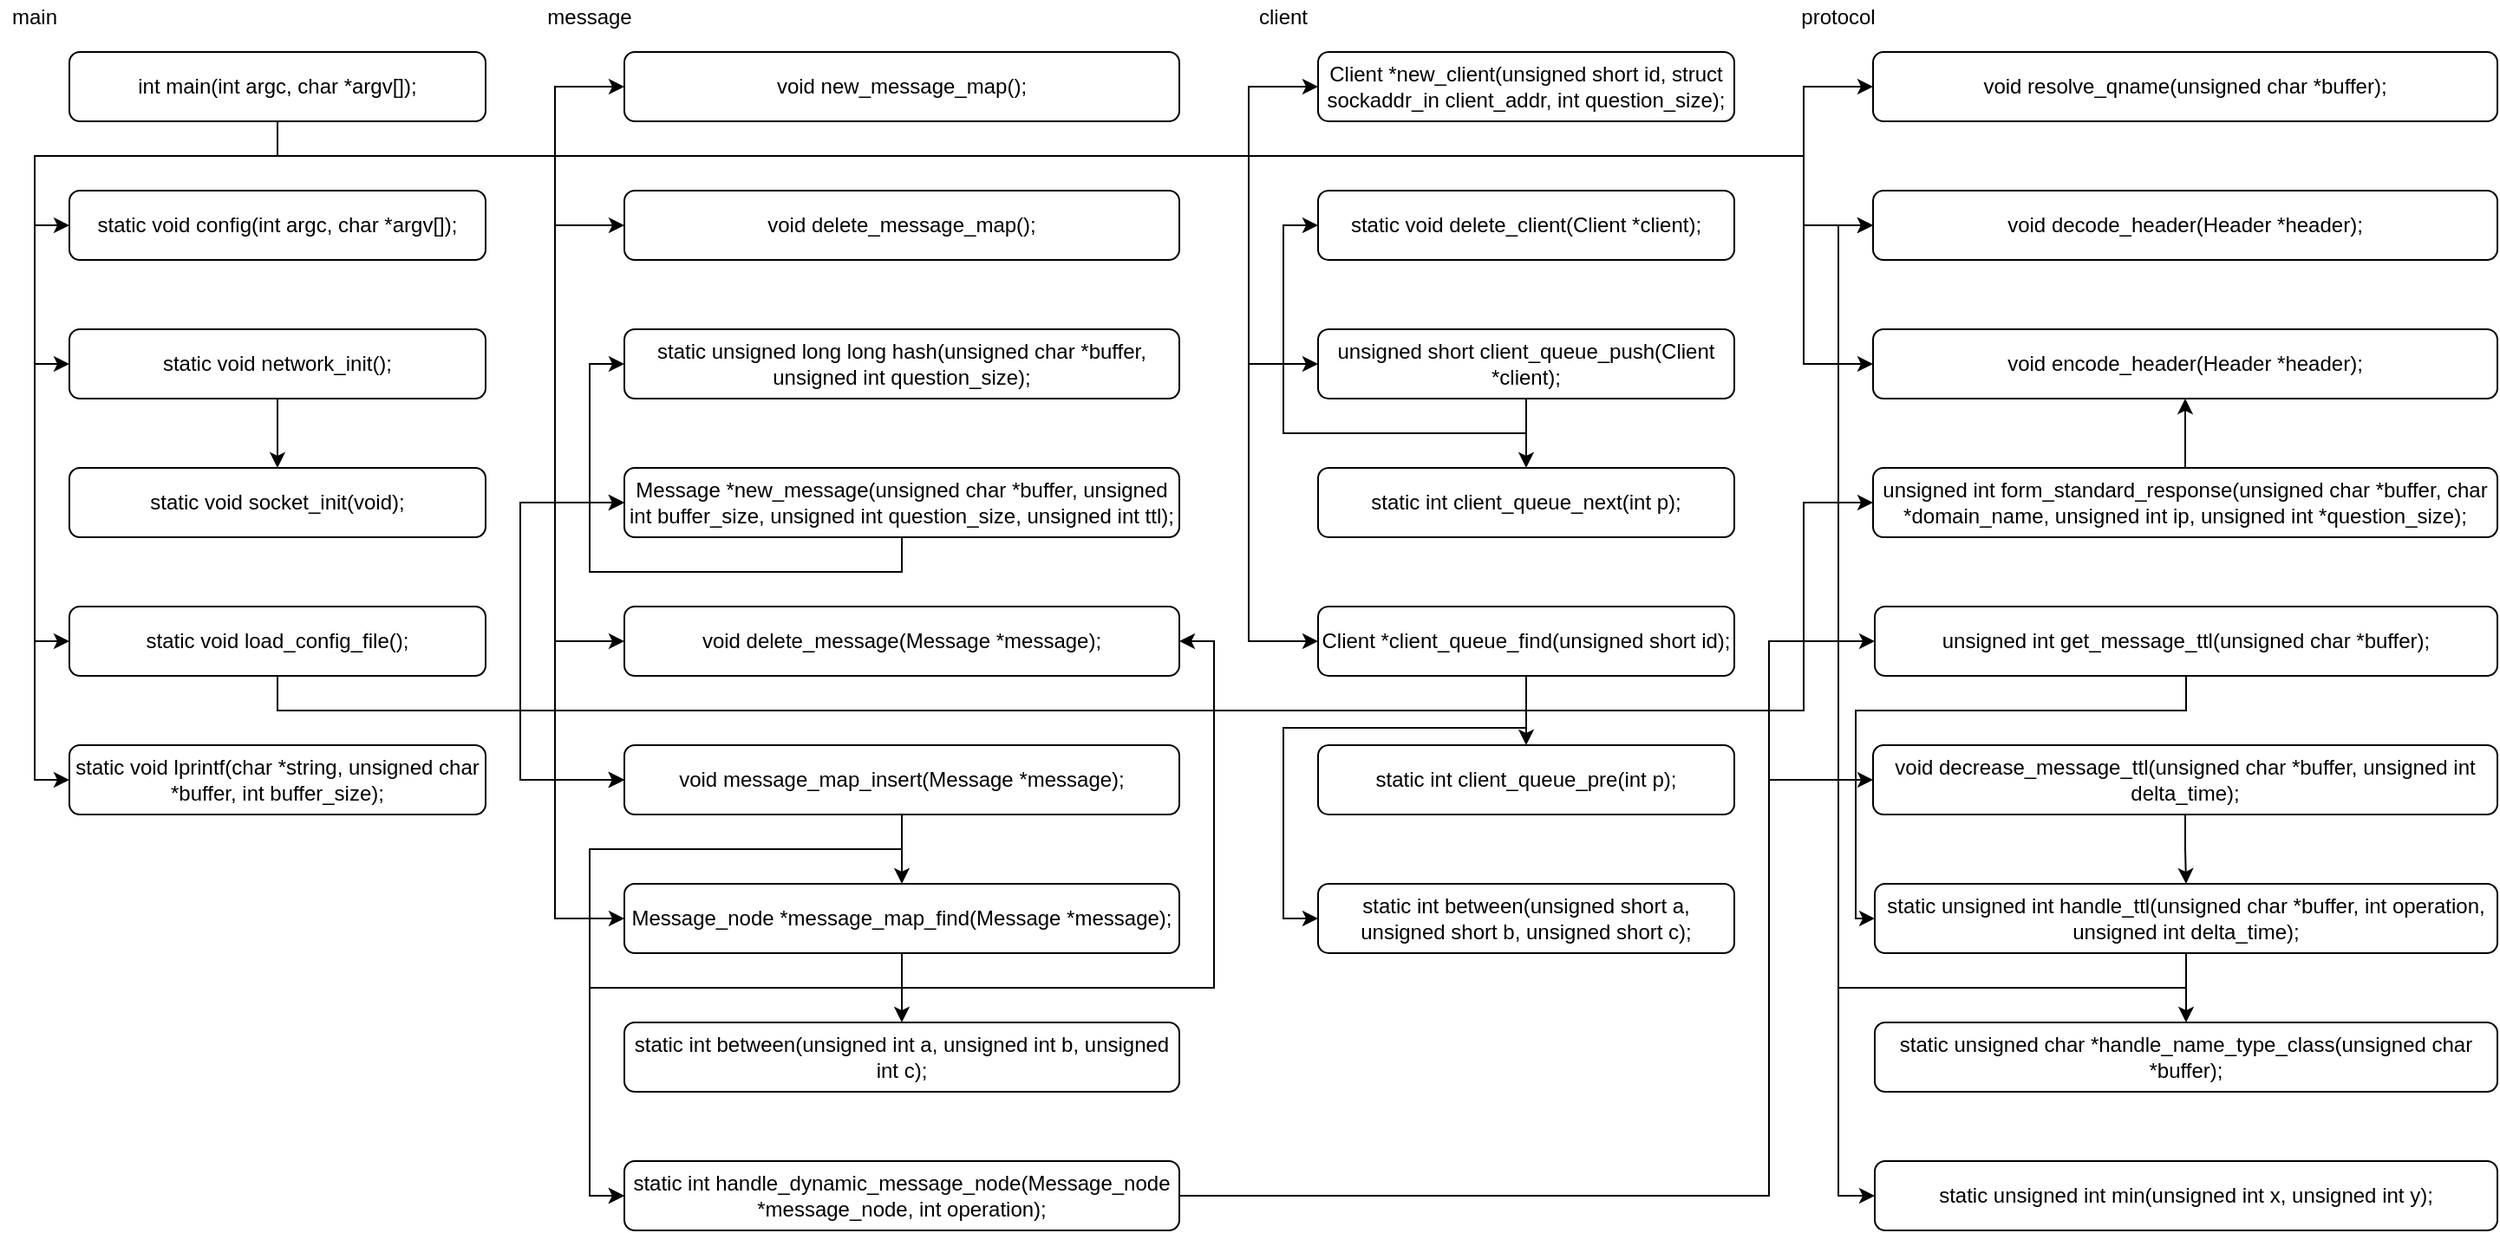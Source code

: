 <mxfile version="14.7.6" type="github">
  <diagram id="EaIBDqKpb6dCAILizn-0" name="Page-1">
    <mxGraphModel dx="1753" dy="644" grid="1" gridSize="10" guides="1" tooltips="1" connect="1" arrows="1" fold="1" page="1" pageScale="1" pageWidth="827" pageHeight="1169" math="0" shadow="0">
      <root>
        <mxCell id="0" />
        <mxCell id="1" parent="0" />
        <mxCell id="fD36WgobYQx98sRys7g2-1" value="static void socket_init(void);" style="rounded=1;whiteSpace=wrap;html=1;" parent="1" vertex="1">
          <mxGeometry x="80" y="320" width="240" height="40" as="geometry" />
        </mxCell>
        <mxCell id="fD36WgobYQx98sRys7g2-2" value="static void config(int argc, char *argv[]);" style="rounded=1;whiteSpace=wrap;html=1;" parent="1" vertex="1">
          <mxGeometry x="80" y="160" width="240" height="40" as="geometry" />
        </mxCell>
        <mxCell id="fD36WgobYQx98sRys7g2-65" style="edgeStyle=orthogonalEdgeStyle;rounded=0;orthogonalLoop=1;jettySize=auto;html=1;exitX=0.5;exitY=1;exitDx=0;exitDy=0;entryX=0.5;entryY=0;entryDx=0;entryDy=0;" parent="1" source="fD36WgobYQx98sRys7g2-4" target="fD36WgobYQx98sRys7g2-1" edge="1">
          <mxGeometry relative="1" as="geometry">
            <Array as="points">
              <mxPoint x="200" y="310" />
              <mxPoint x="200" y="310" />
            </Array>
          </mxGeometry>
        </mxCell>
        <mxCell id="fD36WgobYQx98sRys7g2-4" value="static void network_init();" style="rounded=1;whiteSpace=wrap;html=1;" parent="1" vertex="1">
          <mxGeometry x="80" y="240" width="240" height="40" as="geometry" />
        </mxCell>
        <mxCell id="fD36WgobYQx98sRys7g2-67" style="edgeStyle=orthogonalEdgeStyle;rounded=0;orthogonalLoop=1;jettySize=auto;html=1;exitX=0.5;exitY=1;exitDx=0;exitDy=0;entryX=0;entryY=0.5;entryDx=0;entryDy=0;" parent="1" source="fD36WgobYQx98sRys7g2-5" target="fD36WgobYQx98sRys7g2-46" edge="1">
          <mxGeometry relative="1" as="geometry">
            <Array as="points">
              <mxPoint x="200" y="460" />
              <mxPoint x="360" y="460" />
              <mxPoint x="360" y="500" />
            </Array>
          </mxGeometry>
        </mxCell>
        <mxCell id="Adc3EReUHp1mPsHxgi0L-2" style="edgeStyle=orthogonalEdgeStyle;rounded=0;orthogonalLoop=1;jettySize=auto;html=1;exitX=0.5;exitY=1;exitDx=0;exitDy=0;entryX=0;entryY=0.5;entryDx=0;entryDy=0;" edge="1" parent="1" source="fD36WgobYQx98sRys7g2-5" target="fD36WgobYQx98sRys7g2-34">
          <mxGeometry relative="1" as="geometry">
            <Array as="points">
              <mxPoint x="200" y="460" />
              <mxPoint x="1080" y="460" />
              <mxPoint x="1080" y="340" />
            </Array>
          </mxGeometry>
        </mxCell>
        <mxCell id="Adc3EReUHp1mPsHxgi0L-4" style="edgeStyle=orthogonalEdgeStyle;rounded=0;orthogonalLoop=1;jettySize=auto;html=1;exitX=0.5;exitY=1;exitDx=0;exitDy=0;entryX=0;entryY=0.5;entryDx=0;entryDy=0;" edge="1" parent="1" source="fD36WgobYQx98sRys7g2-5" target="fD36WgobYQx98sRys7g2-41">
          <mxGeometry relative="1" as="geometry">
            <Array as="points">
              <mxPoint x="200" y="460" />
              <mxPoint x="340" y="460" />
              <mxPoint x="340" y="340" />
            </Array>
          </mxGeometry>
        </mxCell>
        <mxCell id="Adc3EReUHp1mPsHxgi0L-5" style="edgeStyle=orthogonalEdgeStyle;rounded=0;orthogonalLoop=1;jettySize=auto;html=1;exitX=0.5;exitY=1;exitDx=0;exitDy=0;entryX=0;entryY=0.5;entryDx=0;entryDy=0;" edge="1" parent="1" source="fD36WgobYQx98sRys7g2-5" target="fD36WgobYQx98sRys7g2-46">
          <mxGeometry relative="1" as="geometry">
            <Array as="points">
              <mxPoint x="200" y="460" />
              <mxPoint x="340" y="460" />
              <mxPoint x="340" y="500" />
            </Array>
          </mxGeometry>
        </mxCell>
        <mxCell id="fD36WgobYQx98sRys7g2-5" value="static void load_config_file();" style="rounded=1;whiteSpace=wrap;html=1;" parent="1" vertex="1">
          <mxGeometry x="80" y="400" width="240" height="40" as="geometry" />
        </mxCell>
        <mxCell id="fD36WgobYQx98sRys7g2-19" style="edgeStyle=orthogonalEdgeStyle;rounded=0;orthogonalLoop=1;jettySize=auto;html=1;exitX=0.5;exitY=1;exitDx=0;exitDy=0;entryX=0;entryY=0.5;entryDx=0;entryDy=0;" parent="1" source="fD36WgobYQx98sRys7g2-6" target="fD36WgobYQx98sRys7g2-2" edge="1">
          <mxGeometry relative="1" as="geometry" />
        </mxCell>
        <mxCell id="fD36WgobYQx98sRys7g2-20" style="edgeStyle=orthogonalEdgeStyle;rounded=0;orthogonalLoop=1;jettySize=auto;html=1;exitX=0.5;exitY=1;exitDx=0;exitDy=0;entryX=0;entryY=0.5;entryDx=0;entryDy=0;" parent="1" source="fD36WgobYQx98sRys7g2-6" target="fD36WgobYQx98sRys7g2-4" edge="1">
          <mxGeometry relative="1" as="geometry">
            <Array as="points">
              <mxPoint x="200" y="140" />
              <mxPoint x="60" y="140" />
              <mxPoint x="60" y="260" />
            </Array>
          </mxGeometry>
        </mxCell>
        <mxCell id="fD36WgobYQx98sRys7g2-23" style="edgeStyle=orthogonalEdgeStyle;rounded=0;orthogonalLoop=1;jettySize=auto;html=1;exitX=0.5;exitY=1;exitDx=0;exitDy=0;entryX=0;entryY=0.5;entryDx=0;entryDy=0;" parent="1" source="fD36WgobYQx98sRys7g2-6" target="fD36WgobYQx98sRys7g2-5" edge="1">
          <mxGeometry relative="1" as="geometry">
            <Array as="points">
              <mxPoint x="200" y="140" />
              <mxPoint x="60" y="140" />
              <mxPoint x="60" y="420" />
            </Array>
          </mxGeometry>
        </mxCell>
        <mxCell id="fD36WgobYQx98sRys7g2-25" style="edgeStyle=orthogonalEdgeStyle;rounded=0;orthogonalLoop=1;jettySize=auto;html=1;exitX=0.5;exitY=1;exitDx=0;exitDy=0;entryX=0;entryY=0.5;entryDx=0;entryDy=0;" parent="1" source="fD36WgobYQx98sRys7g2-6" target="fD36WgobYQx98sRys7g2-24" edge="1">
          <mxGeometry relative="1" as="geometry">
            <Array as="points">
              <mxPoint x="200" y="140" />
              <mxPoint x="1080" y="140" />
              <mxPoint x="1080" y="180" />
            </Array>
          </mxGeometry>
        </mxCell>
        <mxCell id="fD36WgobYQx98sRys7g2-27" style="edgeStyle=orthogonalEdgeStyle;rounded=0;orthogonalLoop=1;jettySize=auto;html=1;exitX=0.5;exitY=1;exitDx=0;exitDy=0;entryX=0;entryY=0.5;entryDx=0;entryDy=0;" parent="1" source="fD36WgobYQx98sRys7g2-6" target="fD36WgobYQx98sRys7g2-26" edge="1">
          <mxGeometry relative="1" as="geometry">
            <Array as="points">
              <mxPoint x="200" y="140" />
              <mxPoint x="1080" y="140" />
              <mxPoint x="1080" y="260" />
            </Array>
          </mxGeometry>
        </mxCell>
        <mxCell id="fD36WgobYQx98sRys7g2-55" style="edgeStyle=orthogonalEdgeStyle;rounded=0;orthogonalLoop=1;jettySize=auto;html=1;exitX=0.5;exitY=1;exitDx=0;exitDy=0;entryX=0;entryY=0.5;entryDx=0;entryDy=0;" parent="1" source="fD36WgobYQx98sRys7g2-6" target="fD36WgobYQx98sRys7g2-41" edge="1">
          <mxGeometry relative="1" as="geometry">
            <Array as="points">
              <mxPoint x="200" y="140" />
              <mxPoint x="360" y="140" />
              <mxPoint x="360" y="340" />
            </Array>
          </mxGeometry>
        </mxCell>
        <mxCell id="fD36WgobYQx98sRys7g2-56" style="edgeStyle=orthogonalEdgeStyle;rounded=0;orthogonalLoop=1;jettySize=auto;html=1;exitX=0.5;exitY=1;exitDx=0;exitDy=0;entryX=0;entryY=0.5;entryDx=0;entryDy=0;" parent="1" source="fD36WgobYQx98sRys7g2-6" target="fD36WgobYQx98sRys7g2-45" edge="1">
          <mxGeometry relative="1" as="geometry">
            <Array as="points">
              <mxPoint x="200" y="140" />
              <mxPoint x="360" y="140" />
              <mxPoint x="360" y="580" />
            </Array>
          </mxGeometry>
        </mxCell>
        <mxCell id="fD36WgobYQx98sRys7g2-57" style="edgeStyle=orthogonalEdgeStyle;rounded=0;orthogonalLoop=1;jettySize=auto;html=1;exitX=0.5;exitY=1;exitDx=0;exitDy=0;entryX=0;entryY=0.5;entryDx=0;entryDy=0;" parent="1" source="fD36WgobYQx98sRys7g2-6" target="fD36WgobYQx98sRys7g2-28" edge="1">
          <mxGeometry relative="1" as="geometry">
            <Array as="points">
              <mxPoint x="200" y="140" />
              <mxPoint x="360" y="140" />
              <mxPoint x="360" y="420" />
            </Array>
          </mxGeometry>
        </mxCell>
        <mxCell id="fD36WgobYQx98sRys7g2-58" style="edgeStyle=orthogonalEdgeStyle;rounded=0;orthogonalLoop=1;jettySize=auto;html=1;exitX=0.5;exitY=1;exitDx=0;exitDy=0;entryX=0;entryY=0.5;entryDx=0;entryDy=0;" parent="1" source="fD36WgobYQx98sRys7g2-6" target="fD36WgobYQx98sRys7g2-21" edge="1">
          <mxGeometry relative="1" as="geometry">
            <Array as="points">
              <mxPoint x="200" y="140" />
              <mxPoint x="360" y="140" />
              <mxPoint x="360" y="100" />
            </Array>
          </mxGeometry>
        </mxCell>
        <mxCell id="fD36WgobYQx98sRys7g2-59" style="edgeStyle=orthogonalEdgeStyle;rounded=0;orthogonalLoop=1;jettySize=auto;html=1;exitX=0.5;exitY=1;exitDx=0;exitDy=0;entryX=0;entryY=0.5;entryDx=0;entryDy=0;" parent="1" source="fD36WgobYQx98sRys7g2-6" target="fD36WgobYQx98sRys7g2-47" edge="1">
          <mxGeometry relative="1" as="geometry">
            <Array as="points">
              <mxPoint x="200" y="140" />
              <mxPoint x="760" y="140" />
              <mxPoint x="760" y="100" />
            </Array>
          </mxGeometry>
        </mxCell>
        <mxCell id="fD36WgobYQx98sRys7g2-60" style="edgeStyle=orthogonalEdgeStyle;rounded=0;orthogonalLoop=1;jettySize=auto;html=1;exitX=0.5;exitY=1;exitDx=0;exitDy=0;entryX=0;entryY=0.5;entryDx=0;entryDy=0;" parent="1" source="fD36WgobYQx98sRys7g2-6" target="fD36WgobYQx98sRys7g2-51" edge="1">
          <mxGeometry relative="1" as="geometry">
            <Array as="points">
              <mxPoint x="200" y="140" />
              <mxPoint x="760" y="140" />
              <mxPoint x="760" y="260" />
            </Array>
          </mxGeometry>
        </mxCell>
        <mxCell id="fD36WgobYQx98sRys7g2-61" style="edgeStyle=orthogonalEdgeStyle;rounded=0;orthogonalLoop=1;jettySize=auto;html=1;exitX=0.5;exitY=1;exitDx=0;exitDy=0;entryX=0;entryY=0.5;entryDx=0;entryDy=0;" parent="1" source="fD36WgobYQx98sRys7g2-6" target="fD36WgobYQx98sRys7g2-53" edge="1">
          <mxGeometry relative="1" as="geometry">
            <Array as="points">
              <mxPoint x="200" y="140" />
              <mxPoint x="760" y="140" />
              <mxPoint x="760" y="420" />
            </Array>
          </mxGeometry>
        </mxCell>
        <mxCell id="fD36WgobYQx98sRys7g2-62" style="edgeStyle=orthogonalEdgeStyle;rounded=0;orthogonalLoop=1;jettySize=auto;html=1;exitX=0.5;exitY=1;exitDx=0;exitDy=0;entryX=0;entryY=0.5;entryDx=0;entryDy=0;" parent="1" source="fD36WgobYQx98sRys7g2-6" target="fD36WgobYQx98sRys7g2-46" edge="1">
          <mxGeometry relative="1" as="geometry">
            <Array as="points">
              <mxPoint x="200" y="140" />
              <mxPoint x="360" y="140" />
              <mxPoint x="360" y="500" />
            </Array>
          </mxGeometry>
        </mxCell>
        <mxCell id="fD36WgobYQx98sRys7g2-63" style="edgeStyle=orthogonalEdgeStyle;rounded=0;orthogonalLoop=1;jettySize=auto;html=1;exitX=0.5;exitY=1;exitDx=0;exitDy=0;entryX=0;entryY=0.5;entryDx=0;entryDy=0;" parent="1" source="fD36WgobYQx98sRys7g2-6" target="fD36WgobYQx98sRys7g2-42" edge="1">
          <mxGeometry relative="1" as="geometry">
            <Array as="points">
              <mxPoint x="200" y="140" />
              <mxPoint x="360" y="140" />
              <mxPoint x="360" y="180" />
            </Array>
          </mxGeometry>
        </mxCell>
        <mxCell id="fD36WgobYQx98sRys7g2-64" style="edgeStyle=orthogonalEdgeStyle;rounded=0;orthogonalLoop=1;jettySize=auto;html=1;exitX=0.5;exitY=1;exitDx=0;exitDy=0;entryX=0;entryY=0.5;entryDx=0;entryDy=0;" parent="1" source="fD36WgobYQx98sRys7g2-6" target="fD36WgobYQx98sRys7g2-3" edge="1">
          <mxGeometry relative="1" as="geometry">
            <Array as="points">
              <mxPoint x="200" y="140" />
              <mxPoint x="60" y="140" />
              <mxPoint x="60" y="500" />
            </Array>
          </mxGeometry>
        </mxCell>
        <mxCell id="Adc3EReUHp1mPsHxgi0L-1" style="edgeStyle=orthogonalEdgeStyle;rounded=0;orthogonalLoop=1;jettySize=auto;html=1;exitX=0.5;exitY=1;exitDx=0;exitDy=0;entryX=0;entryY=0.5;entryDx=0;entryDy=0;" edge="1" parent="1" source="fD36WgobYQx98sRys7g2-6" target="fD36WgobYQx98sRys7g2-33">
          <mxGeometry relative="1" as="geometry">
            <Array as="points">
              <mxPoint x="200" y="140" />
              <mxPoint x="1080" y="140" />
              <mxPoint x="1080" y="100" />
            </Array>
          </mxGeometry>
        </mxCell>
        <mxCell id="fD36WgobYQx98sRys7g2-6" value="int main(int argc, char *argv[]);" style="rounded=1;whiteSpace=wrap;html=1;" parent="1" vertex="1">
          <mxGeometry x="80" y="80" width="240" height="40" as="geometry" />
        </mxCell>
        <mxCell id="fD36WgobYQx98sRys7g2-21" value="void new_message_map();" style="rounded=1;whiteSpace=wrap;html=1;" parent="1" vertex="1">
          <mxGeometry x="400" y="80" width="320" height="40" as="geometry" />
        </mxCell>
        <mxCell id="fD36WgobYQx98sRys7g2-24" value="void decode_header(Header *header);" style="rounded=1;whiteSpace=wrap;html=1;" parent="1" vertex="1">
          <mxGeometry x="1120" y="160" width="360" height="40" as="geometry" />
        </mxCell>
        <mxCell id="fD36WgobYQx98sRys7g2-26" value="void encode_header(Header *header);" style="rounded=1;whiteSpace=wrap;html=1;" parent="1" vertex="1">
          <mxGeometry x="1120" y="240" width="360" height="40" as="geometry" />
        </mxCell>
        <mxCell id="fD36WgobYQx98sRys7g2-28" value="void delete_message(Message *message);" style="rounded=1;whiteSpace=wrap;html=1;" parent="1" vertex="1">
          <mxGeometry x="400" y="400" width="320" height="40" as="geometry" />
        </mxCell>
        <mxCell id="fD36WgobYQx98sRys7g2-29" value="main" style="text;html=1;strokeColor=none;fillColor=none;align=center;verticalAlign=middle;whiteSpace=wrap;rounded=0;" parent="1" vertex="1">
          <mxGeometry x="40" y="50" width="40" height="20" as="geometry" />
        </mxCell>
        <mxCell id="fD36WgobYQx98sRys7g2-30" value="protocol" style="text;html=1;strokeColor=none;fillColor=none;align=center;verticalAlign=middle;whiteSpace=wrap;rounded=0;" parent="1" vertex="1">
          <mxGeometry x="1080" y="50" width="40" height="20" as="geometry" />
        </mxCell>
        <mxCell id="fD36WgobYQx98sRys7g2-31" value="message" style="text;html=1;strokeColor=none;fillColor=none;align=center;verticalAlign=middle;whiteSpace=wrap;rounded=0;" parent="1" vertex="1">
          <mxGeometry x="360" y="50" width="40" height="20" as="geometry" />
        </mxCell>
        <mxCell id="fD36WgobYQx98sRys7g2-32" value="client" style="text;html=1;strokeColor=none;fillColor=none;align=center;verticalAlign=middle;whiteSpace=wrap;rounded=0;movable=0;resizable=0;rotatable=0;deletable=0;editable=0;connectable=0;" parent="1" vertex="1">
          <mxGeometry x="760" y="50" width="40" height="20" as="geometry" />
        </mxCell>
        <mxCell id="fD36WgobYQx98sRys7g2-78" style="edgeStyle=orthogonalEdgeStyle;rounded=0;orthogonalLoop=1;jettySize=auto;html=1;exitX=0.5;exitY=0;exitDx=0;exitDy=0;entryX=0.5;entryY=1;entryDx=0;entryDy=0;" parent="1" source="fD36WgobYQx98sRys7g2-34" target="fD36WgobYQx98sRys7g2-26" edge="1">
          <mxGeometry relative="1" as="geometry">
            <Array as="points" />
          </mxGeometry>
        </mxCell>
        <mxCell id="fD36WgobYQx98sRys7g2-34" value="unsigned int form_standard_response(unsigned char *buffer, char *domain_name, unsigned int ip, unsigned int *question_size);" style="rounded=1;whiteSpace=wrap;html=1;" parent="1" vertex="1">
          <mxGeometry x="1120" y="320" width="360" height="40" as="geometry" />
        </mxCell>
        <mxCell id="fD36WgobYQx98sRys7g2-35" value="static unsigned char *handle_name_type_class(unsigned char *buffer);" style="rounded=1;whiteSpace=wrap;html=1;" parent="1" vertex="1">
          <mxGeometry x="1121" y="640" width="359" height="40" as="geometry" />
        </mxCell>
        <mxCell id="fD36WgobYQx98sRys7g2-36" value="static unsigned int min(unsigned int x, unsigned int y);" style="rounded=1;whiteSpace=wrap;html=1;" parent="1" vertex="1">
          <mxGeometry x="1121" y="720" width="359" height="40" as="geometry" />
        </mxCell>
        <mxCell id="fD36WgobYQx98sRys7g2-81" style="edgeStyle=orthogonalEdgeStyle;rounded=0;orthogonalLoop=1;jettySize=auto;html=1;exitX=0.5;exitY=1;exitDx=0;exitDy=0;entryX=0;entryY=0.5;entryDx=0;entryDy=0;" parent="1" source="fD36WgobYQx98sRys7g2-37" target="fD36WgobYQx98sRys7g2-24" edge="1">
          <mxGeometry relative="1" as="geometry" />
        </mxCell>
        <mxCell id="fD36WgobYQx98sRys7g2-83" value="" style="edgeStyle=orthogonalEdgeStyle;rounded=0;orthogonalLoop=1;jettySize=auto;html=1;" parent="1" source="fD36WgobYQx98sRys7g2-37" target="fD36WgobYQx98sRys7g2-35" edge="1">
          <mxGeometry relative="1" as="geometry" />
        </mxCell>
        <mxCell id="fD36WgobYQx98sRys7g2-84" style="edgeStyle=orthogonalEdgeStyle;rounded=0;orthogonalLoop=1;jettySize=auto;html=1;exitX=0.5;exitY=1;exitDx=0;exitDy=0;entryX=0;entryY=0.5;entryDx=0;entryDy=0;" parent="1" source="fD36WgobYQx98sRys7g2-37" target="fD36WgobYQx98sRys7g2-36" edge="1">
          <mxGeometry relative="1" as="geometry">
            <Array as="points">
              <mxPoint x="1300" y="620" />
              <mxPoint x="1100" y="620" />
              <mxPoint x="1100" y="740" />
            </Array>
          </mxGeometry>
        </mxCell>
        <mxCell id="fD36WgobYQx98sRys7g2-37" value="static unsigned int handle_ttl(unsigned char *buffer, int operation, unsigned int delta_time);" style="rounded=1;whiteSpace=wrap;html=1;" parent="1" vertex="1">
          <mxGeometry x="1121" y="560" width="359" height="40" as="geometry" />
        </mxCell>
        <mxCell id="fD36WgobYQx98sRys7g2-80" style="edgeStyle=orthogonalEdgeStyle;rounded=0;orthogonalLoop=1;jettySize=auto;html=1;exitX=0.5;exitY=1;exitDx=0;exitDy=0;entryX=0;entryY=0.5;entryDx=0;entryDy=0;" parent="1" source="fD36WgobYQx98sRys7g2-38" target="fD36WgobYQx98sRys7g2-37" edge="1">
          <mxGeometry relative="1" as="geometry">
            <Array as="points">
              <mxPoint x="1300" y="460" />
              <mxPoint x="1110" y="460" />
              <mxPoint x="1110" y="580" />
            </Array>
          </mxGeometry>
        </mxCell>
        <mxCell id="fD36WgobYQx98sRys7g2-38" value="unsigned int get_message_ttl(unsigned char *buffer);" style="rounded=1;whiteSpace=wrap;html=1;" parent="1" vertex="1">
          <mxGeometry x="1121" y="400" width="359" height="40" as="geometry" />
        </mxCell>
        <mxCell id="fD36WgobYQx98sRys7g2-79" value="" style="edgeStyle=orthogonalEdgeStyle;rounded=0;orthogonalLoop=1;jettySize=auto;html=1;entryX=0.5;entryY=0;entryDx=0;entryDy=0;" parent="1" source="fD36WgobYQx98sRys7g2-39" target="fD36WgobYQx98sRys7g2-37" edge="1">
          <mxGeometry relative="1" as="geometry" />
        </mxCell>
        <mxCell id="fD36WgobYQx98sRys7g2-39" value="void decrease_message_ttl(unsigned char *buffer, unsigned int delta_time);" style="rounded=1;whiteSpace=wrap;html=1;" parent="1" vertex="1">
          <mxGeometry x="1120" y="480" width="360" height="40" as="geometry" />
        </mxCell>
        <mxCell id="fD36WgobYQx98sRys7g2-40" value="static unsigned long long hash(unsigned char *buffer, unsigned int question_size);" style="rounded=1;whiteSpace=wrap;html=1;" parent="1" vertex="1">
          <mxGeometry x="400" y="240" width="320" height="40" as="geometry" />
        </mxCell>
        <mxCell id="fD36WgobYQx98sRys7g2-68" style="edgeStyle=orthogonalEdgeStyle;rounded=0;orthogonalLoop=1;jettySize=auto;html=1;exitX=0.5;exitY=1;exitDx=0;exitDy=0;entryX=0;entryY=0.5;entryDx=0;entryDy=0;" parent="1" source="fD36WgobYQx98sRys7g2-41" target="fD36WgobYQx98sRys7g2-40" edge="1">
          <mxGeometry relative="1" as="geometry">
            <Array as="points">
              <mxPoint x="560" y="380" />
              <mxPoint x="380" y="380" />
              <mxPoint x="380" y="260" />
            </Array>
          </mxGeometry>
        </mxCell>
        <mxCell id="fD36WgobYQx98sRys7g2-41" value="Message *new_message(unsigned char *buffer, unsigned int buffer_size, unsigned int question_size, unsigned int ttl);" style="rounded=1;whiteSpace=wrap;html=1;" parent="1" vertex="1">
          <mxGeometry x="400" y="320" width="320" height="40" as="geometry" />
        </mxCell>
        <mxCell id="fD36WgobYQx98sRys7g2-42" value="void delete_message_map();" style="rounded=1;whiteSpace=wrap;html=1;" parent="1" vertex="1">
          <mxGeometry x="400" y="160" width="320" height="40" as="geometry" />
        </mxCell>
        <mxCell id="fD36WgobYQx98sRys7g2-43" value="static int between(unsigned int a, unsigned int b, unsigned int c);" style="rounded=1;whiteSpace=wrap;html=1;" parent="1" vertex="1">
          <mxGeometry x="400" y="640" width="320" height="40" as="geometry" />
        </mxCell>
        <mxCell id="Adc3EReUHp1mPsHxgi0L-7" style="edgeStyle=orthogonalEdgeStyle;rounded=0;orthogonalLoop=1;jettySize=auto;html=1;exitX=1;exitY=0.5;exitDx=0;exitDy=0;entryX=0;entryY=0.5;entryDx=0;entryDy=0;" edge="1" parent="1" source="fD36WgobYQx98sRys7g2-44" target="fD36WgobYQx98sRys7g2-38">
          <mxGeometry relative="1" as="geometry">
            <Array as="points">
              <mxPoint x="1060" y="740" />
              <mxPoint x="1060" y="420" />
            </Array>
          </mxGeometry>
        </mxCell>
        <mxCell id="Adc3EReUHp1mPsHxgi0L-8" style="edgeStyle=orthogonalEdgeStyle;rounded=0;orthogonalLoop=1;jettySize=auto;html=1;exitX=1;exitY=0.5;exitDx=0;exitDy=0;entryX=0;entryY=0.5;entryDx=0;entryDy=0;" edge="1" parent="1" source="fD36WgobYQx98sRys7g2-44" target="fD36WgobYQx98sRys7g2-39">
          <mxGeometry relative="1" as="geometry">
            <Array as="points">
              <mxPoint x="1060" y="740" />
              <mxPoint x="1060" y="500" />
            </Array>
          </mxGeometry>
        </mxCell>
        <mxCell id="fD36WgobYQx98sRys7g2-44" value="static int handle_dynamic_message_node(Message_node *message_node, int operation);" style="rounded=1;whiteSpace=wrap;html=1;" parent="1" vertex="1">
          <mxGeometry x="400" y="720" width="320" height="40" as="geometry" />
        </mxCell>
        <mxCell id="fD36WgobYQx98sRys7g2-72" value="" style="edgeStyle=orthogonalEdgeStyle;rounded=0;orthogonalLoop=1;jettySize=auto;html=1;exitX=0.5;exitY=1;exitDx=0;exitDy=0;entryX=0;entryY=0.5;entryDx=0;entryDy=0;" parent="1" source="fD36WgobYQx98sRys7g2-45" target="fD36WgobYQx98sRys7g2-44" edge="1">
          <mxGeometry relative="1" as="geometry">
            <Array as="points">
              <mxPoint x="560" y="620" />
              <mxPoint x="380" y="620" />
              <mxPoint x="380" y="740" />
            </Array>
          </mxGeometry>
        </mxCell>
        <mxCell id="fD36WgobYQx98sRys7g2-73" value="" style="edgeStyle=orthogonalEdgeStyle;rounded=0;orthogonalLoop=1;jettySize=auto;html=1;" parent="1" source="fD36WgobYQx98sRys7g2-45" target="fD36WgobYQx98sRys7g2-43" edge="1">
          <mxGeometry relative="1" as="geometry" />
        </mxCell>
        <mxCell id="Adc3EReUHp1mPsHxgi0L-6" style="edgeStyle=orthogonalEdgeStyle;rounded=0;orthogonalLoop=1;jettySize=auto;html=1;exitX=0.5;exitY=1;exitDx=0;exitDy=0;entryX=1;entryY=0.5;entryDx=0;entryDy=0;" edge="1" parent="1" source="fD36WgobYQx98sRys7g2-45" target="fD36WgobYQx98sRys7g2-28">
          <mxGeometry relative="1" as="geometry">
            <Array as="points">
              <mxPoint x="560" y="620" />
              <mxPoint x="740" y="620" />
              <mxPoint x="740" y="420" />
            </Array>
          </mxGeometry>
        </mxCell>
        <mxCell id="fD36WgobYQx98sRys7g2-45" value="Message_node *message_map_find(Message *message);" style="rounded=1;whiteSpace=wrap;html=1;" parent="1" vertex="1">
          <mxGeometry x="400" y="560" width="320" height="40" as="geometry" />
        </mxCell>
        <mxCell id="fD36WgobYQx98sRys7g2-70" value="" style="edgeStyle=orthogonalEdgeStyle;rounded=0;orthogonalLoop=1;jettySize=auto;html=1;" parent="1" source="fD36WgobYQx98sRys7g2-46" target="fD36WgobYQx98sRys7g2-45" edge="1">
          <mxGeometry relative="1" as="geometry" />
        </mxCell>
        <mxCell id="fD36WgobYQx98sRys7g2-71" style="edgeStyle=orthogonalEdgeStyle;rounded=0;orthogonalLoop=1;jettySize=auto;html=1;exitX=0.5;exitY=1;exitDx=0;exitDy=0;entryX=0;entryY=0.5;entryDx=0;entryDy=0;" parent="1" source="fD36WgobYQx98sRys7g2-46" target="fD36WgobYQx98sRys7g2-44" edge="1">
          <mxGeometry relative="1" as="geometry">
            <Array as="points">
              <mxPoint x="560" y="540" />
              <mxPoint x="380" y="540" />
              <mxPoint x="380" y="740" />
            </Array>
          </mxGeometry>
        </mxCell>
        <mxCell id="fD36WgobYQx98sRys7g2-46" value="void message_map_insert(Message *message);" style="rounded=1;whiteSpace=wrap;html=1;" parent="1" vertex="1">
          <mxGeometry x="400" y="480" width="320" height="40" as="geometry" />
        </mxCell>
        <mxCell id="fD36WgobYQx98sRys7g2-47" value="Client *new_client(unsigned short id, struct sockaddr_in client_addr, int question_size);" style="rounded=1;whiteSpace=wrap;html=1;" parent="1" vertex="1">
          <mxGeometry x="800" y="80" width="240" height="40" as="geometry" />
        </mxCell>
        <mxCell id="fD36WgobYQx98sRys7g2-48" value="static void delete_client(Client *client);" style="rounded=1;whiteSpace=wrap;html=1;" parent="1" vertex="1">
          <mxGeometry x="800" y="160" width="240" height="40" as="geometry" />
        </mxCell>
        <mxCell id="fD36WgobYQx98sRys7g2-49" value="static int client_queue_pre(int p);" style="rounded=1;whiteSpace=wrap;html=1;" parent="1" vertex="1">
          <mxGeometry x="800" y="480" width="240" height="40" as="geometry" />
        </mxCell>
        <mxCell id="fD36WgobYQx98sRys7g2-50" value="static int client_queue_next(int p);" style="rounded=1;whiteSpace=wrap;html=1;" parent="1" vertex="1">
          <mxGeometry x="800" y="320" width="240" height="40" as="geometry" />
        </mxCell>
        <mxCell id="fD36WgobYQx98sRys7g2-74" value="" style="edgeStyle=orthogonalEdgeStyle;rounded=0;orthogonalLoop=1;jettySize=auto;html=1;" parent="1" source="fD36WgobYQx98sRys7g2-51" target="fD36WgobYQx98sRys7g2-50" edge="1">
          <mxGeometry relative="1" as="geometry" />
        </mxCell>
        <mxCell id="fD36WgobYQx98sRys7g2-75" style="edgeStyle=orthogonalEdgeStyle;rounded=0;orthogonalLoop=1;jettySize=auto;html=1;exitX=0.5;exitY=1;exitDx=0;exitDy=0;entryX=0;entryY=0.5;entryDx=0;entryDy=0;" parent="1" source="fD36WgobYQx98sRys7g2-51" target="fD36WgobYQx98sRys7g2-48" edge="1">
          <mxGeometry relative="1" as="geometry" />
        </mxCell>
        <mxCell id="fD36WgobYQx98sRys7g2-51" value="unsigned short client_queue_push(Client *client);" style="rounded=1;whiteSpace=wrap;html=1;" parent="1" vertex="1">
          <mxGeometry x="800" y="240" width="240" height="40" as="geometry" />
        </mxCell>
        <mxCell id="fD36WgobYQx98sRys7g2-52" value="static int between(unsigned short a, unsigned short b, unsigned short c);" style="rounded=1;whiteSpace=wrap;html=1;" parent="1" vertex="1">
          <mxGeometry x="800" y="560" width="240" height="40" as="geometry" />
        </mxCell>
        <mxCell id="fD36WgobYQx98sRys7g2-76" value="" style="edgeStyle=orthogonalEdgeStyle;rounded=0;orthogonalLoop=1;jettySize=auto;html=1;" parent="1" source="fD36WgobYQx98sRys7g2-53" target="fD36WgobYQx98sRys7g2-49" edge="1">
          <mxGeometry relative="1" as="geometry" />
        </mxCell>
        <mxCell id="fD36WgobYQx98sRys7g2-77" style="edgeStyle=orthogonalEdgeStyle;rounded=0;orthogonalLoop=1;jettySize=auto;html=1;exitX=0.5;exitY=1;exitDx=0;exitDy=0;entryX=0;entryY=0.5;entryDx=0;entryDy=0;" parent="1" source="fD36WgobYQx98sRys7g2-53" target="fD36WgobYQx98sRys7g2-52" edge="1">
          <mxGeometry relative="1" as="geometry">
            <Array as="points">
              <mxPoint x="920" y="470" />
              <mxPoint x="780" y="470" />
              <mxPoint x="780" y="580" />
            </Array>
          </mxGeometry>
        </mxCell>
        <mxCell id="fD36WgobYQx98sRys7g2-53" value="Client *client_queue_find(unsigned short id);" style="rounded=1;whiteSpace=wrap;html=1;" parent="1" vertex="1">
          <mxGeometry x="800" y="400" width="240" height="40" as="geometry" />
        </mxCell>
        <mxCell id="fD36WgobYQx98sRys7g2-33" value="void resolve_qname(unsigned char *buffer);" style="rounded=1;whiteSpace=wrap;html=1;" parent="1" vertex="1">
          <mxGeometry x="1120" y="80" width="360" height="40" as="geometry" />
        </mxCell>
        <mxCell id="fD36WgobYQx98sRys7g2-3" value="static void lprintf(char *string, unsigned char *buffer, int buffer_size);" style="rounded=1;whiteSpace=wrap;html=1;" parent="1" vertex="1">
          <mxGeometry x="80" y="480" width="240" height="40" as="geometry" />
        </mxCell>
        <mxCell id="fD36WgobYQx98sRys7g2-69" value="" style="edgeStyle=orthogonalEdgeStyle;rounded=0;orthogonalLoop=1;jettySize=auto;html=1;exitX=0.5;exitY=1;exitDx=0;exitDy=0;endArrow=none;" parent="1" source="fD36WgobYQx98sRys7g2-5" edge="1">
          <mxGeometry relative="1" as="geometry">
            <mxPoint x="200" y="440" as="sourcePoint" />
            <mxPoint x="200" y="460" as="targetPoint" />
          </mxGeometry>
        </mxCell>
      </root>
    </mxGraphModel>
  </diagram>
</mxfile>
